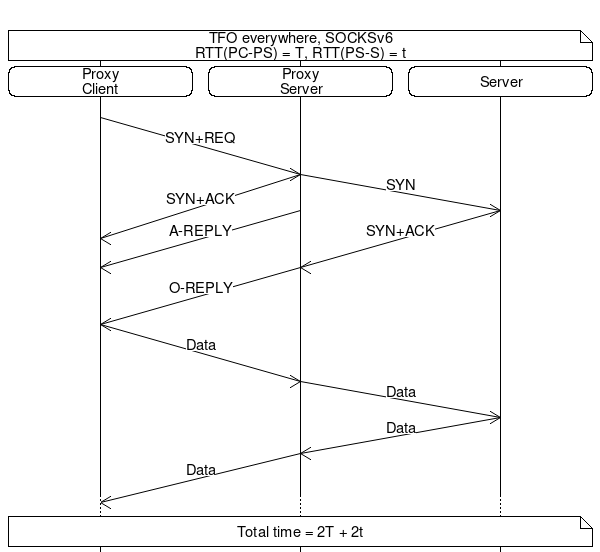 # MSC everywhere, SOCKS6  
msc {
#     hscale = "0.5";
     pc[label=""], ps[label=""], s[label=""]; 
     pc note s[label="TFO everywhere, SOCKSv6\nRTT(PC-PS) = T, RTT(PS-S) = t"];
     pc rbox pc[label="Proxy\nClient"], 
     ps rbox ps[label="Proxy\nServer"], 
     s rbox s[label="Server"];

     pc =>> ps[label = "SYN+REQ", arcskip=2 ]; |||; 
     ps =>> s[label = "SYN", arcskip=1 ], 
     |||, 
     ps =>> pc[label = "SYN+ACK", arcskip=2 ];  
     ps =>> pc[label = "A-REPLY", arcskip=2 ],
      s =>> ps[label = "SYN+ACK", arcskip=2 ]; 
      |||;
#     ps box ps [label ="accept"];
     ps =>> pc [label = "O-REPLY", arcskip=2];|||;
     pc =>> ps [label = "Data", arcskip=2];|||; 
     ps =>> s [label = "Data", arcskip=1];
     s =>> ps [label = "Data", arcskip=1];
     ps =>> pc [label = "Data", arcskip=2];|||;   
     ...;
     pc note s[label="Total time = 2T + 2t"];
}
